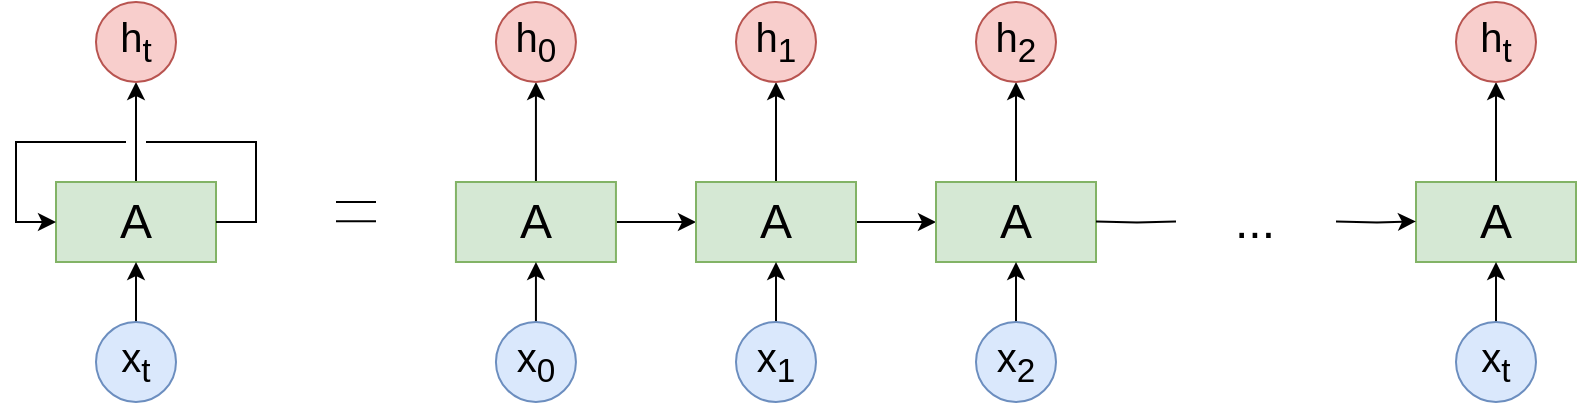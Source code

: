 <mxfile version="13.2.4" type="github">
  <diagram id="ftZ6NkSWwYy79V5Z8KAn" name="Page-1">
    <mxGraphModel dx="1673" dy="1046" grid="1" gridSize="10" guides="1" tooltips="1" connect="1" arrows="1" fold="1" page="1" pageScale="1" pageWidth="850" pageHeight="1100" math="0" shadow="0">
      <root>
        <mxCell id="0" />
        <mxCell id="1" parent="0" />
        <mxCell id="Y7Dolzlg4p2LnnSjJEpa-9" style="edgeStyle=orthogonalEdgeStyle;rounded=0;orthogonalLoop=1;jettySize=auto;html=1;exitX=0.5;exitY=0;exitDx=0;exitDy=0;entryX=0.5;entryY=1;entryDx=0;entryDy=0;" parent="1" source="Y7Dolzlg4p2LnnSjJEpa-1" target="Y7Dolzlg4p2LnnSjJEpa-8" edge="1">
          <mxGeometry relative="1" as="geometry" />
        </mxCell>
        <mxCell id="Y7Dolzlg4p2LnnSjJEpa-1" value="&lt;font style=&quot;font-size: 24px&quot;&gt;A&lt;/font&gt;" style="rounded=0;whiteSpace=wrap;html=1;fillColor=#d5e8d4;strokeColor=#82b366;" parent="1" vertex="1">
          <mxGeometry x="60" y="140" width="80" height="40" as="geometry" />
        </mxCell>
        <mxCell id="Y7Dolzlg4p2LnnSjJEpa-5" style="edgeStyle=orthogonalEdgeStyle;rounded=0;orthogonalLoop=1;jettySize=auto;html=1;exitX=0.5;exitY=0;exitDx=0;exitDy=0;entryX=0.5;entryY=1;entryDx=0;entryDy=0;" parent="1" source="Y7Dolzlg4p2LnnSjJEpa-2" target="Y7Dolzlg4p2LnnSjJEpa-1" edge="1">
          <mxGeometry relative="1" as="geometry" />
        </mxCell>
        <mxCell id="Y7Dolzlg4p2LnnSjJEpa-2" value="&lt;font style=&quot;font-size: 20px&quot;&gt;x&lt;sub&gt;t&lt;/sub&gt;&lt;/font&gt;" style="ellipse;whiteSpace=wrap;html=1;aspect=fixed;fillColor=#dae8fc;strokeColor=#6c8ebf;" parent="1" vertex="1">
          <mxGeometry x="80" y="210" width="40" height="40" as="geometry" />
        </mxCell>
        <mxCell id="Y7Dolzlg4p2LnnSjJEpa-6" style="edgeStyle=orthogonalEdgeStyle;rounded=0;orthogonalLoop=1;jettySize=auto;html=1;exitX=1;exitY=0.5;exitDx=0;exitDy=0;entryX=0;entryY=0.5;entryDx=0;entryDy=0;jumpStyle=gap;jumpSize=10;" parent="1" source="Y7Dolzlg4p2LnnSjJEpa-1" target="Y7Dolzlg4p2LnnSjJEpa-1" edge="1">
          <mxGeometry relative="1" as="geometry">
            <Array as="points">
              <mxPoint x="160" y="160" />
              <mxPoint x="160" y="120" />
              <mxPoint x="40" y="120" />
              <mxPoint x="40" y="160" />
            </Array>
          </mxGeometry>
        </mxCell>
        <mxCell id="Y7Dolzlg4p2LnnSjJEpa-8" value="&lt;font style=&quot;font-size: 20px&quot;&gt;h&lt;sub&gt;t&lt;/sub&gt;&lt;/font&gt;" style="ellipse;whiteSpace=wrap;html=1;aspect=fixed;fillColor=#f8cecc;strokeColor=#b85450;" parent="1" vertex="1">
          <mxGeometry x="80" y="50" width="40" height="40" as="geometry" />
        </mxCell>
        <mxCell id="Y7Dolzlg4p2LnnSjJEpa-10" value="" style="endArrow=none;html=1;" parent="1" edge="1">
          <mxGeometry width="50" height="50" relative="1" as="geometry">
            <mxPoint x="200" y="150" as="sourcePoint" />
            <mxPoint x="220" y="150" as="targetPoint" />
          </mxGeometry>
        </mxCell>
        <mxCell id="Y7Dolzlg4p2LnnSjJEpa-11" value="" style="endArrow=none;html=1;" parent="1" edge="1">
          <mxGeometry width="50" height="50" relative="1" as="geometry">
            <mxPoint x="200" y="159.66" as="sourcePoint" />
            <mxPoint x="220" y="159.66" as="targetPoint" />
          </mxGeometry>
        </mxCell>
        <mxCell id="Y7Dolzlg4p2LnnSjJEpa-12" style="edgeStyle=orthogonalEdgeStyle;rounded=0;orthogonalLoop=1;jettySize=auto;html=1;exitX=0.5;exitY=0;exitDx=0;exitDy=0;entryX=0.5;entryY=1;entryDx=0;entryDy=0;" parent="1" source="Y7Dolzlg4p2LnnSjJEpa-13" target="Y7Dolzlg4p2LnnSjJEpa-17" edge="1">
          <mxGeometry relative="1" as="geometry" />
        </mxCell>
        <mxCell id="Y7Dolzlg4p2LnnSjJEpa-33" style="edgeStyle=orthogonalEdgeStyle;rounded=0;jumpStyle=gap;jumpSize=10;orthogonalLoop=1;jettySize=auto;html=1;exitX=1;exitY=0.5;exitDx=0;exitDy=0;entryX=0;entryY=0.5;entryDx=0;entryDy=0;" parent="1" source="Y7Dolzlg4p2LnnSjJEpa-13" target="Y7Dolzlg4p2LnnSjJEpa-19" edge="1">
          <mxGeometry relative="1" as="geometry" />
        </mxCell>
        <mxCell id="Y7Dolzlg4p2LnnSjJEpa-13" value="&lt;font style=&quot;font-size: 24px&quot;&gt;A&lt;/font&gt;" style="rounded=0;whiteSpace=wrap;html=1;fillColor=#d5e8d4;strokeColor=#82b366;" parent="1" vertex="1">
          <mxGeometry x="259.97" y="140" width="80" height="40" as="geometry" />
        </mxCell>
        <mxCell id="Y7Dolzlg4p2LnnSjJEpa-14" style="edgeStyle=orthogonalEdgeStyle;rounded=0;orthogonalLoop=1;jettySize=auto;html=1;exitX=0.5;exitY=0;exitDx=0;exitDy=0;entryX=0.5;entryY=1;entryDx=0;entryDy=0;" parent="1" source="Y7Dolzlg4p2LnnSjJEpa-15" target="Y7Dolzlg4p2LnnSjJEpa-13" edge="1">
          <mxGeometry relative="1" as="geometry" />
        </mxCell>
        <mxCell id="Y7Dolzlg4p2LnnSjJEpa-15" value="&lt;font style=&quot;font-size: 20px&quot;&gt;x&lt;sub&gt;0&lt;/sub&gt;&lt;/font&gt;" style="ellipse;whiteSpace=wrap;html=1;aspect=fixed;fillColor=#dae8fc;strokeColor=#6c8ebf;" parent="1" vertex="1">
          <mxGeometry x="279.97" y="210" width="40" height="40" as="geometry" />
        </mxCell>
        <mxCell id="Y7Dolzlg4p2LnnSjJEpa-17" value="&lt;font style=&quot;font-size: 20px&quot;&gt;h&lt;sub&gt;0&lt;/sub&gt;&lt;/font&gt;" style="ellipse;whiteSpace=wrap;html=1;aspect=fixed;fillColor=#f8cecc;strokeColor=#b85450;" parent="1" vertex="1">
          <mxGeometry x="279.97" y="50" width="40" height="40" as="geometry" />
        </mxCell>
        <mxCell id="Y7Dolzlg4p2LnnSjJEpa-18" style="edgeStyle=orthogonalEdgeStyle;rounded=0;orthogonalLoop=1;jettySize=auto;html=1;exitX=0.5;exitY=0;exitDx=0;exitDy=0;entryX=0.5;entryY=1;entryDx=0;entryDy=0;" parent="1" source="Y7Dolzlg4p2LnnSjJEpa-19" target="Y7Dolzlg4p2LnnSjJEpa-22" edge="1">
          <mxGeometry relative="1" as="geometry" />
        </mxCell>
        <mxCell id="Y7Dolzlg4p2LnnSjJEpa-34" style="edgeStyle=orthogonalEdgeStyle;rounded=0;jumpStyle=gap;jumpSize=10;orthogonalLoop=1;jettySize=auto;html=1;exitX=1;exitY=0.5;exitDx=0;exitDy=0;entryX=0;entryY=0.5;entryDx=0;entryDy=0;" parent="1" source="Y7Dolzlg4p2LnnSjJEpa-19" target="Y7Dolzlg4p2LnnSjJEpa-24" edge="1">
          <mxGeometry relative="1" as="geometry" />
        </mxCell>
        <mxCell id="Y7Dolzlg4p2LnnSjJEpa-19" value="&lt;font style=&quot;font-size: 24px&quot;&gt;A&lt;/font&gt;" style="rounded=0;whiteSpace=wrap;html=1;fillColor=#d5e8d4;strokeColor=#82b366;" parent="1" vertex="1">
          <mxGeometry x="380" y="140" width="80" height="40" as="geometry" />
        </mxCell>
        <mxCell id="Y7Dolzlg4p2LnnSjJEpa-20" style="edgeStyle=orthogonalEdgeStyle;rounded=0;orthogonalLoop=1;jettySize=auto;html=1;exitX=0.5;exitY=0;exitDx=0;exitDy=0;entryX=0.5;entryY=1;entryDx=0;entryDy=0;" parent="1" source="Y7Dolzlg4p2LnnSjJEpa-21" target="Y7Dolzlg4p2LnnSjJEpa-19" edge="1">
          <mxGeometry relative="1" as="geometry" />
        </mxCell>
        <mxCell id="Y7Dolzlg4p2LnnSjJEpa-21" value="&lt;font style=&quot;font-size: 20px&quot;&gt;x&lt;sub&gt;1&lt;/sub&gt;&lt;/font&gt;" style="ellipse;whiteSpace=wrap;html=1;aspect=fixed;fillColor=#dae8fc;strokeColor=#6c8ebf;" parent="1" vertex="1">
          <mxGeometry x="400" y="210" width="40" height="40" as="geometry" />
        </mxCell>
        <mxCell id="Y7Dolzlg4p2LnnSjJEpa-22" value="&lt;font style=&quot;font-size: 20px&quot;&gt;h&lt;sub&gt;1&lt;/sub&gt;&lt;/font&gt;" style="ellipse;whiteSpace=wrap;html=1;aspect=fixed;fillColor=#f8cecc;strokeColor=#b85450;" parent="1" vertex="1">
          <mxGeometry x="400" y="50" width="40" height="40" as="geometry" />
        </mxCell>
        <mxCell id="Y7Dolzlg4p2LnnSjJEpa-23" style="edgeStyle=orthogonalEdgeStyle;rounded=0;orthogonalLoop=1;jettySize=auto;html=1;exitX=0.5;exitY=0;exitDx=0;exitDy=0;entryX=0.5;entryY=1;entryDx=0;entryDy=0;" parent="1" source="Y7Dolzlg4p2LnnSjJEpa-24" target="Y7Dolzlg4p2LnnSjJEpa-27" edge="1">
          <mxGeometry relative="1" as="geometry" />
        </mxCell>
        <mxCell id="Y7Dolzlg4p2LnnSjJEpa-24" value="&lt;font style=&quot;font-size: 24px&quot;&gt;A&lt;/font&gt;" style="rounded=0;whiteSpace=wrap;html=1;fillColor=#d5e8d4;strokeColor=#82b366;" parent="1" vertex="1">
          <mxGeometry x="500" y="140" width="80" height="40" as="geometry" />
        </mxCell>
        <mxCell id="Y7Dolzlg4p2LnnSjJEpa-25" style="edgeStyle=orthogonalEdgeStyle;rounded=0;orthogonalLoop=1;jettySize=auto;html=1;exitX=0.5;exitY=0;exitDx=0;exitDy=0;entryX=0.5;entryY=1;entryDx=0;entryDy=0;" parent="1" source="Y7Dolzlg4p2LnnSjJEpa-26" target="Y7Dolzlg4p2LnnSjJEpa-24" edge="1">
          <mxGeometry relative="1" as="geometry" />
        </mxCell>
        <mxCell id="Y7Dolzlg4p2LnnSjJEpa-26" value="&lt;font style=&quot;font-size: 20px&quot;&gt;x&lt;sub&gt;2&lt;/sub&gt;&lt;/font&gt;" style="ellipse;whiteSpace=wrap;html=1;aspect=fixed;fillColor=#dae8fc;strokeColor=#6c8ebf;" parent="1" vertex="1">
          <mxGeometry x="520" y="210" width="40" height="40" as="geometry" />
        </mxCell>
        <mxCell id="Y7Dolzlg4p2LnnSjJEpa-27" value="&lt;font style=&quot;font-size: 20px&quot;&gt;h&lt;sub&gt;2&lt;/sub&gt;&lt;/font&gt;" style="ellipse;whiteSpace=wrap;html=1;aspect=fixed;fillColor=#f8cecc;strokeColor=#b85450;" parent="1" vertex="1">
          <mxGeometry x="520" y="50" width="40" height="40" as="geometry" />
        </mxCell>
        <mxCell id="Y7Dolzlg4p2LnnSjJEpa-28" style="edgeStyle=orthogonalEdgeStyle;rounded=0;orthogonalLoop=1;jettySize=auto;html=1;exitX=0.5;exitY=0;exitDx=0;exitDy=0;entryX=0.5;entryY=1;entryDx=0;entryDy=0;" parent="1" source="Y7Dolzlg4p2LnnSjJEpa-29" target="Y7Dolzlg4p2LnnSjJEpa-32" edge="1">
          <mxGeometry relative="1" as="geometry" />
        </mxCell>
        <mxCell id="Y7Dolzlg4p2LnnSjJEpa-29" value="&lt;font style=&quot;font-size: 24px&quot;&gt;A&lt;/font&gt;" style="rounded=0;whiteSpace=wrap;html=1;fillColor=#d5e8d4;strokeColor=#82b366;" parent="1" vertex="1">
          <mxGeometry x="740" y="140" width="80" height="40" as="geometry" />
        </mxCell>
        <mxCell id="Y7Dolzlg4p2LnnSjJEpa-30" style="edgeStyle=orthogonalEdgeStyle;rounded=0;orthogonalLoop=1;jettySize=auto;html=1;exitX=0.5;exitY=0;exitDx=0;exitDy=0;entryX=0.5;entryY=1;entryDx=0;entryDy=0;" parent="1" source="Y7Dolzlg4p2LnnSjJEpa-31" target="Y7Dolzlg4p2LnnSjJEpa-29" edge="1">
          <mxGeometry relative="1" as="geometry" />
        </mxCell>
        <mxCell id="Y7Dolzlg4p2LnnSjJEpa-31" value="&lt;font style=&quot;font-size: 20px&quot;&gt;x&lt;sub&gt;t&lt;/sub&gt;&lt;/font&gt;" style="ellipse;whiteSpace=wrap;html=1;aspect=fixed;fillColor=#dae8fc;strokeColor=#6c8ebf;" parent="1" vertex="1">
          <mxGeometry x="760" y="210" width="40" height="40" as="geometry" />
        </mxCell>
        <mxCell id="Y7Dolzlg4p2LnnSjJEpa-32" value="&lt;font style=&quot;font-size: 20px&quot;&gt;h&lt;sub&gt;t&lt;/sub&gt;&lt;/font&gt;" style="ellipse;whiteSpace=wrap;html=1;aspect=fixed;fillColor=#f8cecc;strokeColor=#b85450;" parent="1" vertex="1">
          <mxGeometry x="760" y="50" width="40" height="40" as="geometry" />
        </mxCell>
        <mxCell id="Y7Dolzlg4p2LnnSjJEpa-36" value="&lt;font style=&quot;font-size: 24px&quot;&gt;...&lt;/font&gt;" style="text;html=1;align=center;verticalAlign=middle;resizable=0;points=[];autosize=1;" parent="1" vertex="1">
          <mxGeometry x="639" y="150" width="40" height="20" as="geometry" />
        </mxCell>
        <mxCell id="91R-ZcMotbcsGfHKzARY-1" style="edgeStyle=orthogonalEdgeStyle;rounded=0;jumpStyle=gap;jumpSize=10;orthogonalLoop=1;jettySize=auto;html=1;exitX=1;exitY=0.5;exitDx=0;exitDy=0;entryX=0;entryY=0.5;entryDx=0;entryDy=0;endArrow=none;endFill=0;" edge="1" parent="1">
          <mxGeometry relative="1" as="geometry">
            <mxPoint x="580" y="159.71" as="sourcePoint" />
            <mxPoint x="620" y="159.71" as="targetPoint" />
          </mxGeometry>
        </mxCell>
        <mxCell id="91R-ZcMotbcsGfHKzARY-2" style="edgeStyle=orthogonalEdgeStyle;rounded=0;jumpStyle=gap;jumpSize=10;orthogonalLoop=1;jettySize=auto;html=1;exitX=1;exitY=0.5;exitDx=0;exitDy=0;entryX=0;entryY=0.5;entryDx=0;entryDy=0;" edge="1" parent="1">
          <mxGeometry relative="1" as="geometry">
            <mxPoint x="700" y="159.71" as="sourcePoint" />
            <mxPoint x="740" y="159.71" as="targetPoint" />
          </mxGeometry>
        </mxCell>
      </root>
    </mxGraphModel>
  </diagram>
</mxfile>
